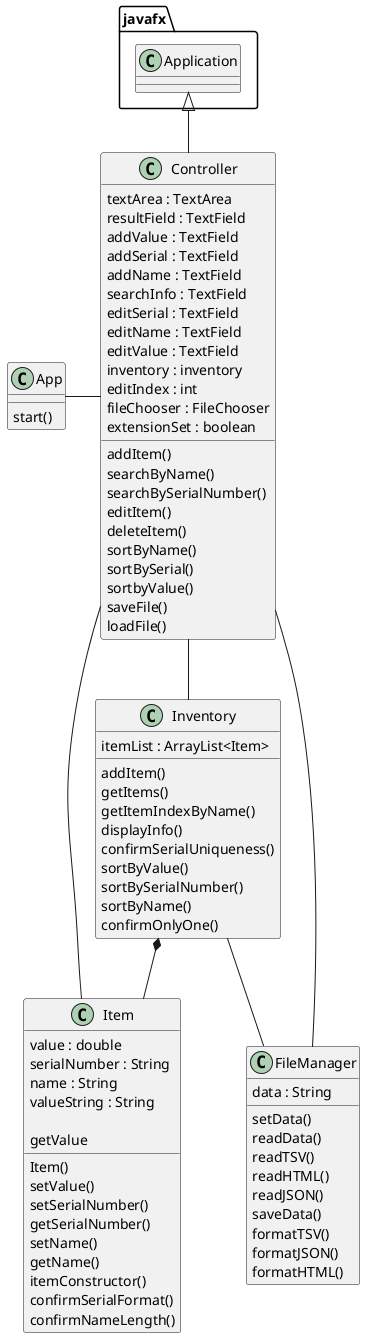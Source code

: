 @startuml
'https://plantuml.com/sequence-diagram

javafx.Application<|-- Controller
Controller -- Inventory
Controller - Item
Controller -- FileManager
Inventory -- FileManager
Inventory *-- Item
App-Controller

Class App{
    start()
}

Class Controller {
     textArea : TextArea
     resultField : TextField
     addValue : TextField
     addSerial : TextField
     addName : TextField
     searchInfo : TextField
     editSerial : TextField
     editName : TextField
     editValue : TextField
     inventory : inventory
     editIndex : int
     fileChooser : FileChooser
     extensionSet : boolean

     addItem()
     searchByName()
     searchBySerialNumber()
     editItem()
     deleteItem()
     sortByName()
     sortBySerial()
     sortbyValue()
     saveFile()
     loadFile()
}

Class FileManager{
     data : String

     setData()
     readData()
     readTSV()
     readHTML()
     readJSON()
     saveData()
     formatTSV()
     formatJSON()
     formatHTML()
}

Class Inventory{
     itemList : ArrayList<Item>

     addItem()
     getItems()
     getItemIndexByName()
     displayInfo()
     confirmSerialUniqueness()
     sortByValue()
     sortBySerialNumber()
     sortByName()
     confirmOnlyOne()
}

Class Item{
     value : double
     serialNumber : String
     name : String
     valueString : String

     Item()
     setValue()
     getValue
     setSerialNumber()
     getSerialNumber()
     setName()
     getName()
     itemConstructor()
     confirmSerialFormat()
     confirmNameLength()
}
@enduml